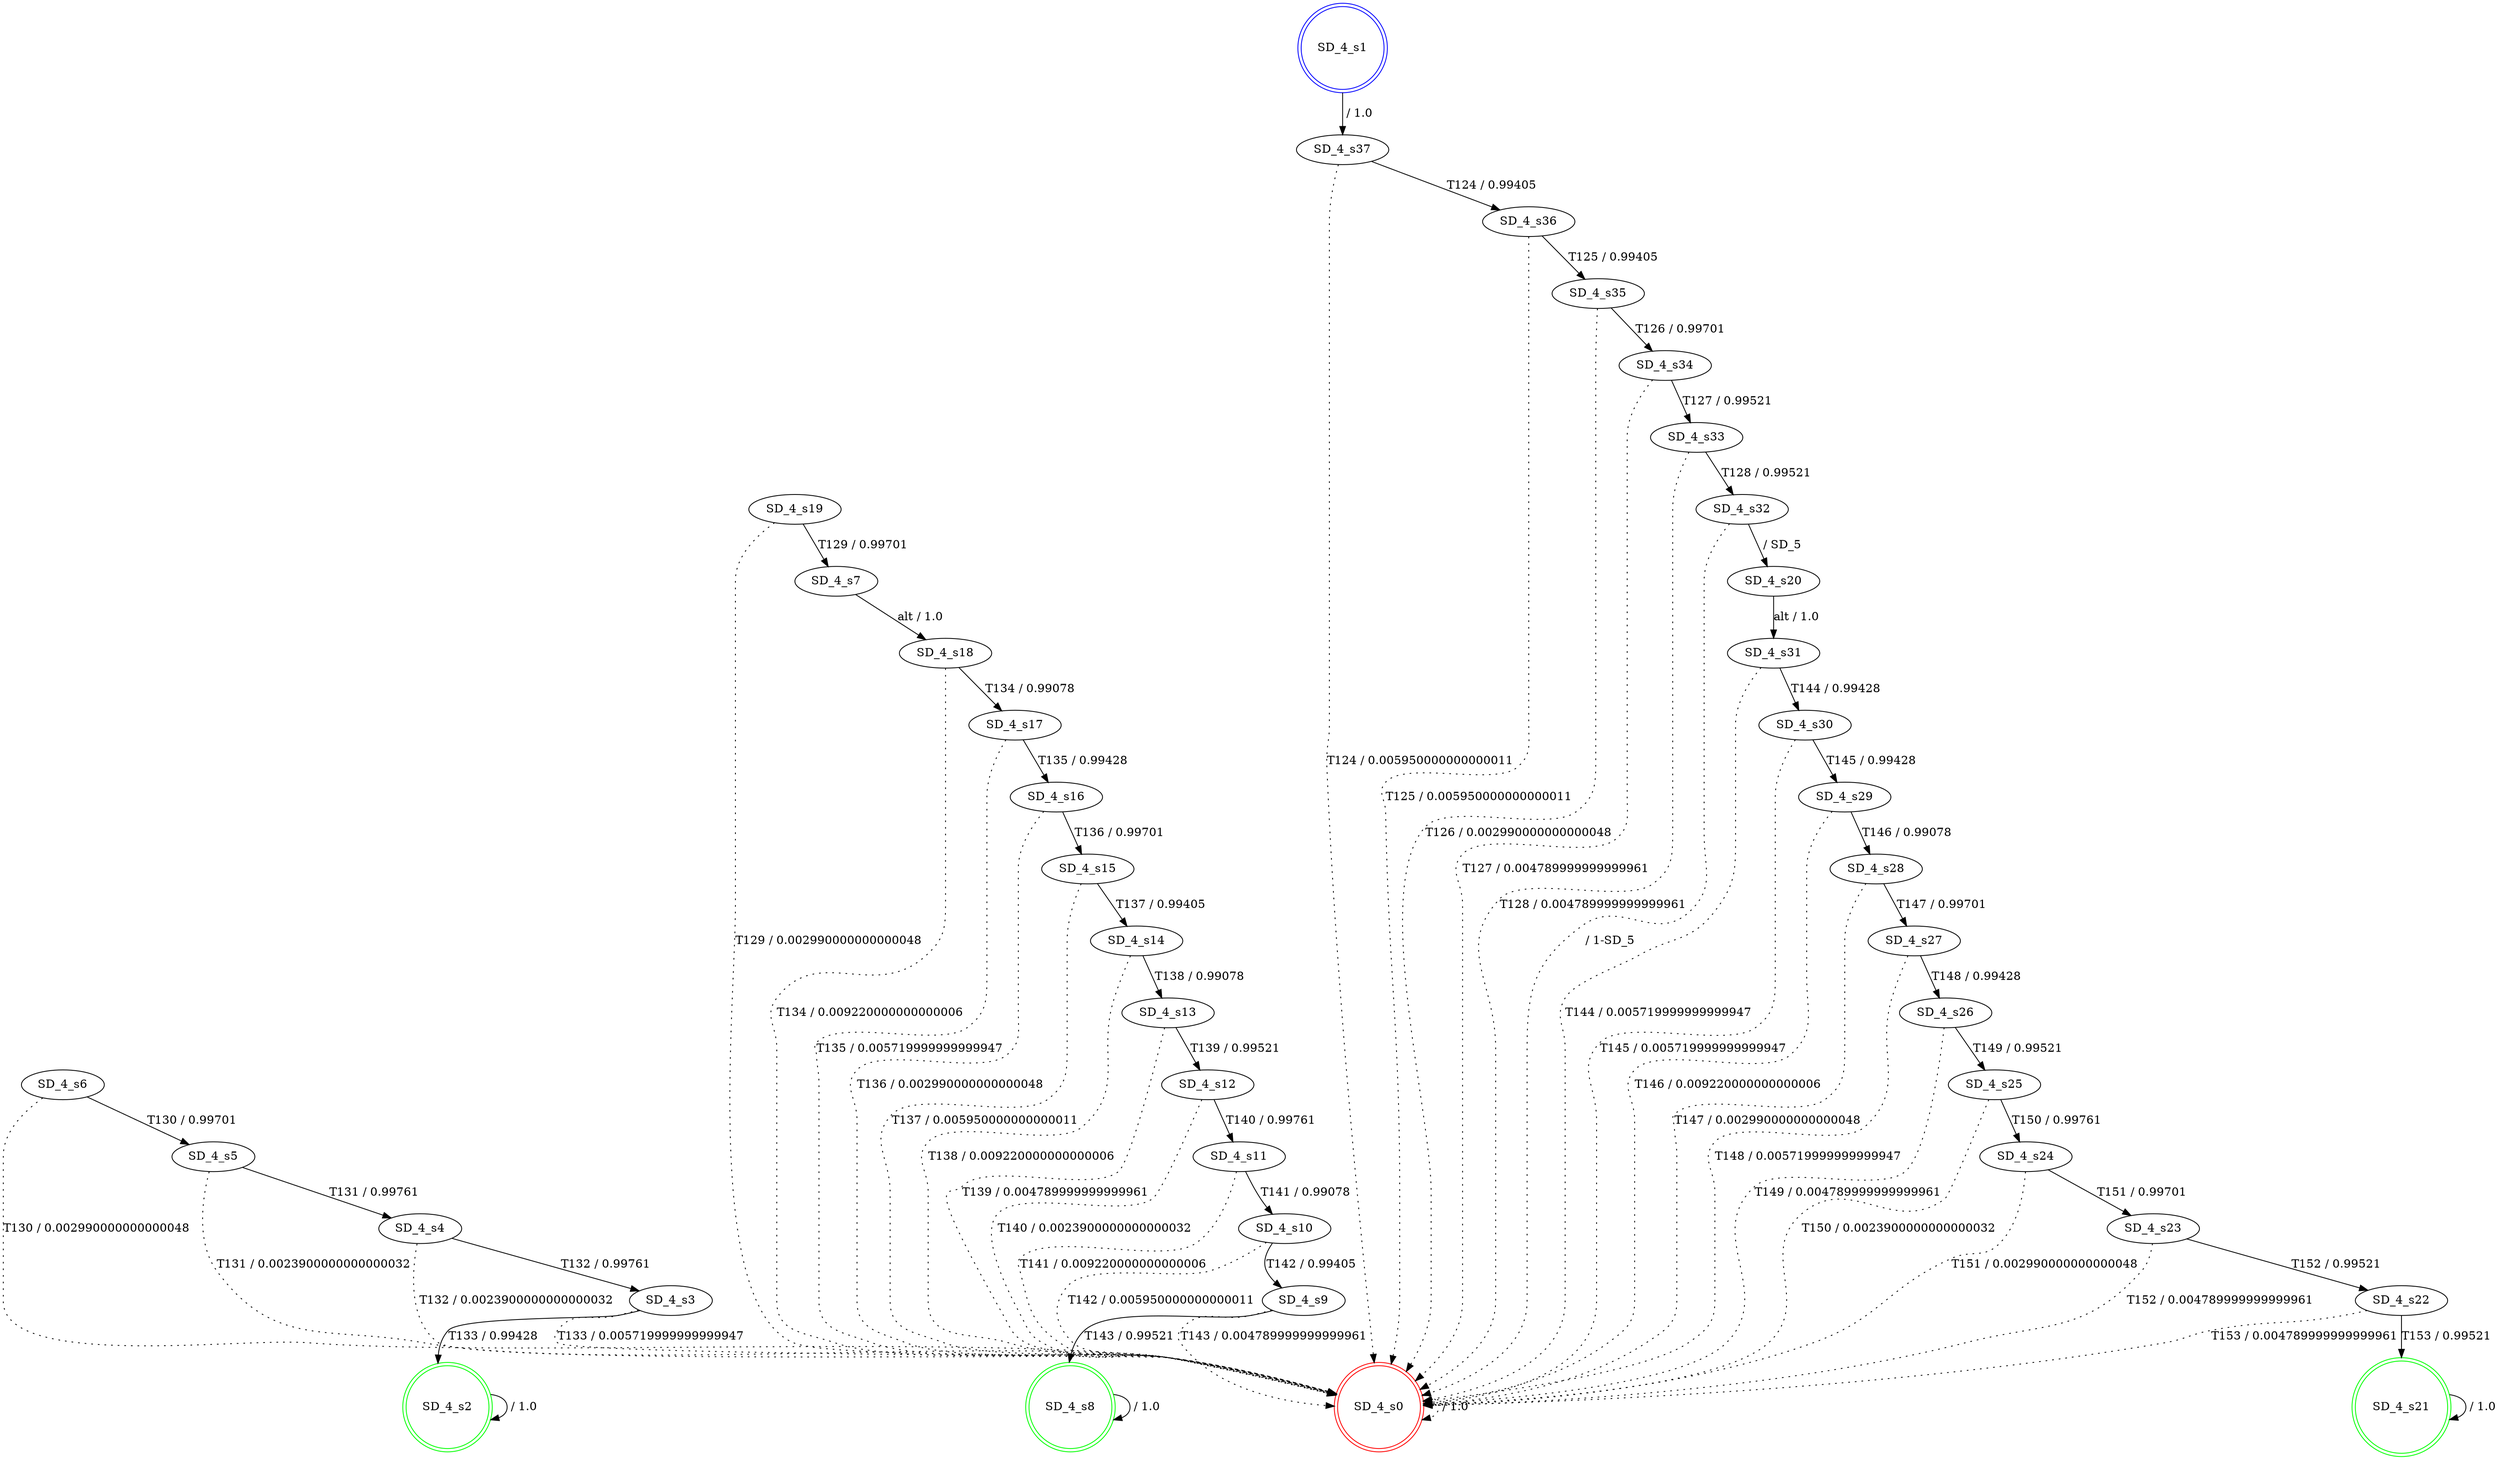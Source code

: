 digraph graphname {
SD_4_s0 [label="SD_4_s0",color=red,shape=doublecircle ];
SD_4_s1 [label="SD_4_s1",color=blue,shape=doublecircle ];
SD_4_s2 [label="SD_4_s2",color=green,shape=doublecircle ];
SD_4_s3 [label="SD_4_s3" ];
SD_4_s4 [label="SD_4_s4" ];
SD_4_s5 [label="SD_4_s5" ];
SD_4_s6 [label="SD_4_s6" ];
SD_4_s7 [label="SD_4_s7" ];
SD_4_s8 [label="SD_4_s8",color=green,shape=doublecircle ];
SD_4_s9 [label="SD_4_s9" ];
SD_4_s10 [label="SD_4_s10" ];
SD_4_s11 [label="SD_4_s11" ];
SD_4_s12 [label="SD_4_s12" ];
SD_4_s13 [label="SD_4_s13" ];
SD_4_s14 [label="SD_4_s14" ];
SD_4_s15 [label="SD_4_s15" ];
SD_4_s16 [label="SD_4_s16" ];
SD_4_s17 [label="SD_4_s17" ];
SD_4_s18 [label="SD_4_s18" ];
SD_4_s19 [label="SD_4_s19" ];
SD_4_s20 [label="SD_4_s20" ];
SD_4_s21 [label="SD_4_s21",color=green,shape=doublecircle ];
SD_4_s22 [label="SD_4_s22" ];
SD_4_s23 [label="SD_4_s23" ];
SD_4_s24 [label="SD_4_s24" ];
SD_4_s25 [label="SD_4_s25" ];
SD_4_s26 [label="SD_4_s26" ];
SD_4_s27 [label="SD_4_s27" ];
SD_4_s28 [label="SD_4_s28" ];
SD_4_s29 [label="SD_4_s29" ];
SD_4_s30 [label="SD_4_s30" ];
SD_4_s31 [label="SD_4_s31" ];
SD_4_s32 [label="SD_4_s32" ];
SD_4_s33 [label="SD_4_s33" ];
SD_4_s34 [label="SD_4_s34" ];
SD_4_s35 [label="SD_4_s35" ];
SD_4_s36 [label="SD_4_s36" ];
SD_4_s37 [label="SD_4_s37" ];
SD_4_s0 -> SD_4_s0 [label=" / 1.0", style=dotted];
SD_4_s1 -> SD_4_s37 [label=" / 1.0"];
SD_4_s2 -> SD_4_s2 [label=" / 1.0"];
SD_4_s3 -> SD_4_s2 [label="T133 / 0.99428"];
SD_4_s3 -> SD_4_s0 [label="T133 / 0.005719999999999947", style=dotted];
SD_4_s4 -> SD_4_s3 [label="T132 / 0.99761"];
SD_4_s4 -> SD_4_s0 [label="T132 / 0.0023900000000000032", style=dotted];
SD_4_s5 -> SD_4_s4 [label="T131 / 0.99761"];
SD_4_s5 -> SD_4_s0 [label="T131 / 0.0023900000000000032", style=dotted];
SD_4_s6 -> SD_4_s5 [label="T130 / 0.99701"];
SD_4_s6 -> SD_4_s0 [label="T130 / 0.002990000000000048", style=dotted];
SD_4_s7 -> SD_4_s18 [label="alt / 1.0"];
SD_4_s8 -> SD_4_s8 [label=" / 1.0"];
SD_4_s9 -> SD_4_s8 [label="T143 / 0.99521"];
SD_4_s9 -> SD_4_s0 [label="T143 / 0.004789999999999961", style=dotted];
SD_4_s10 -> SD_4_s9 [label="T142 / 0.99405"];
SD_4_s10 -> SD_4_s0 [label="T142 / 0.005950000000000011", style=dotted];
SD_4_s11 -> SD_4_s10 [label="T141 / 0.99078"];
SD_4_s11 -> SD_4_s0 [label="T141 / 0.009220000000000006", style=dotted];
SD_4_s12 -> SD_4_s11 [label="T140 / 0.99761"];
SD_4_s12 -> SD_4_s0 [label="T140 / 0.0023900000000000032", style=dotted];
SD_4_s13 -> SD_4_s12 [label="T139 / 0.99521"];
SD_4_s13 -> SD_4_s0 [label="T139 / 0.004789999999999961", style=dotted];
SD_4_s14 -> SD_4_s13 [label="T138 / 0.99078"];
SD_4_s14 -> SD_4_s0 [label="T138 / 0.009220000000000006", style=dotted];
SD_4_s15 -> SD_4_s14 [label="T137 / 0.99405"];
SD_4_s15 -> SD_4_s0 [label="T137 / 0.005950000000000011", style=dotted];
SD_4_s16 -> SD_4_s15 [label="T136 / 0.99701"];
SD_4_s16 -> SD_4_s0 [label="T136 / 0.002990000000000048", style=dotted];
SD_4_s17 -> SD_4_s16 [label="T135 / 0.99428"];
SD_4_s17 -> SD_4_s0 [label="T135 / 0.005719999999999947", style=dotted];
SD_4_s18 -> SD_4_s17 [label="T134 / 0.99078"];
SD_4_s18 -> SD_4_s0 [label="T134 / 0.009220000000000006", style=dotted];
SD_4_s19 -> SD_4_s7 [label="T129 / 0.99701"];
SD_4_s19 -> SD_4_s0 [label="T129 / 0.002990000000000048", style=dotted];
SD_4_s20 -> SD_4_s31 [label="alt / 1.0"];
SD_4_s21 -> SD_4_s21 [label=" / 1.0"];
SD_4_s22 -> SD_4_s21 [label="T153 / 0.99521"];
SD_4_s22 -> SD_4_s0 [label="T153 / 0.004789999999999961", style=dotted];
SD_4_s23 -> SD_4_s22 [label="T152 / 0.99521"];
SD_4_s23 -> SD_4_s0 [label="T152 / 0.004789999999999961", style=dotted];
SD_4_s24 -> SD_4_s23 [label="T151 / 0.99701"];
SD_4_s24 -> SD_4_s0 [label="T151 / 0.002990000000000048", style=dotted];
SD_4_s25 -> SD_4_s24 [label="T150 / 0.99761"];
SD_4_s25 -> SD_4_s0 [label="T150 / 0.0023900000000000032", style=dotted];
SD_4_s26 -> SD_4_s25 [label="T149 / 0.99521"];
SD_4_s26 -> SD_4_s0 [label="T149 / 0.004789999999999961", style=dotted];
SD_4_s27 -> SD_4_s26 [label="T148 / 0.99428"];
SD_4_s27 -> SD_4_s0 [label="T148 / 0.005719999999999947", style=dotted];
SD_4_s28 -> SD_4_s27 [label="T147 / 0.99701"];
SD_4_s28 -> SD_4_s0 [label="T147 / 0.002990000000000048", style=dotted];
SD_4_s29 -> SD_4_s28 [label="T146 / 0.99078"];
SD_4_s29 -> SD_4_s0 [label="T146 / 0.009220000000000006", style=dotted];
SD_4_s30 -> SD_4_s29 [label="T145 / 0.99428"];
SD_4_s30 -> SD_4_s0 [label="T145 / 0.005719999999999947", style=dotted];
SD_4_s31 -> SD_4_s30 [label="T144 / 0.99428"];
SD_4_s31 -> SD_4_s0 [label="T144 / 0.005719999999999947", style=dotted];
SD_4_s32 -> SD_4_s20 [label=" / SD_5"];
SD_4_s32 -> SD_4_s0 [label=" / 1-SD_5", style=dotted];
SD_4_s33 -> SD_4_s32 [label="T128 / 0.99521"];
SD_4_s33 -> SD_4_s0 [label="T128 / 0.004789999999999961", style=dotted];
SD_4_s34 -> SD_4_s33 [label="T127 / 0.99521"];
SD_4_s34 -> SD_4_s0 [label="T127 / 0.004789999999999961", style=dotted];
SD_4_s35 -> SD_4_s34 [label="T126 / 0.99701"];
SD_4_s35 -> SD_4_s0 [label="T126 / 0.002990000000000048", style=dotted];
SD_4_s36 -> SD_4_s35 [label="T125 / 0.99405"];
SD_4_s36 -> SD_4_s0 [label="T125 / 0.005950000000000011", style=dotted];
SD_4_s37 -> SD_4_s36 [label="T124 / 0.99405"];
SD_4_s37 -> SD_4_s0 [label="T124 / 0.005950000000000011", style=dotted];
}